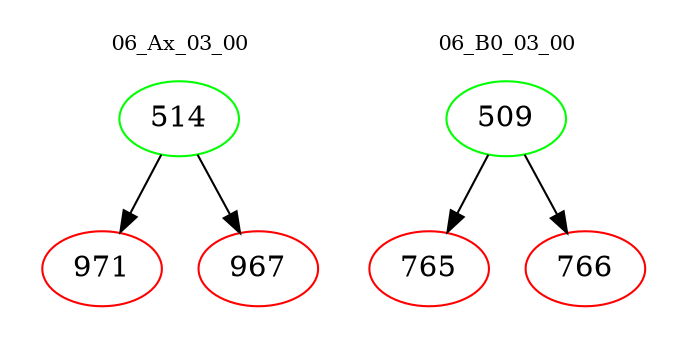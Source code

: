 digraph{
subgraph cluster_0 {
color = white
label = "06_Ax_03_00";
fontsize=10;
T0_514 [label="514", color="green"]
T0_514 -> T0_971 [color="black"]
T0_971 [label="971", color="red"]
T0_514 -> T0_967 [color="black"]
T0_967 [label="967", color="red"]
}
subgraph cluster_1 {
color = white
label = "06_B0_03_00";
fontsize=10;
T1_509 [label="509", color="green"]
T1_509 -> T1_765 [color="black"]
T1_765 [label="765", color="red"]
T1_509 -> T1_766 [color="black"]
T1_766 [label="766", color="red"]
}
}
